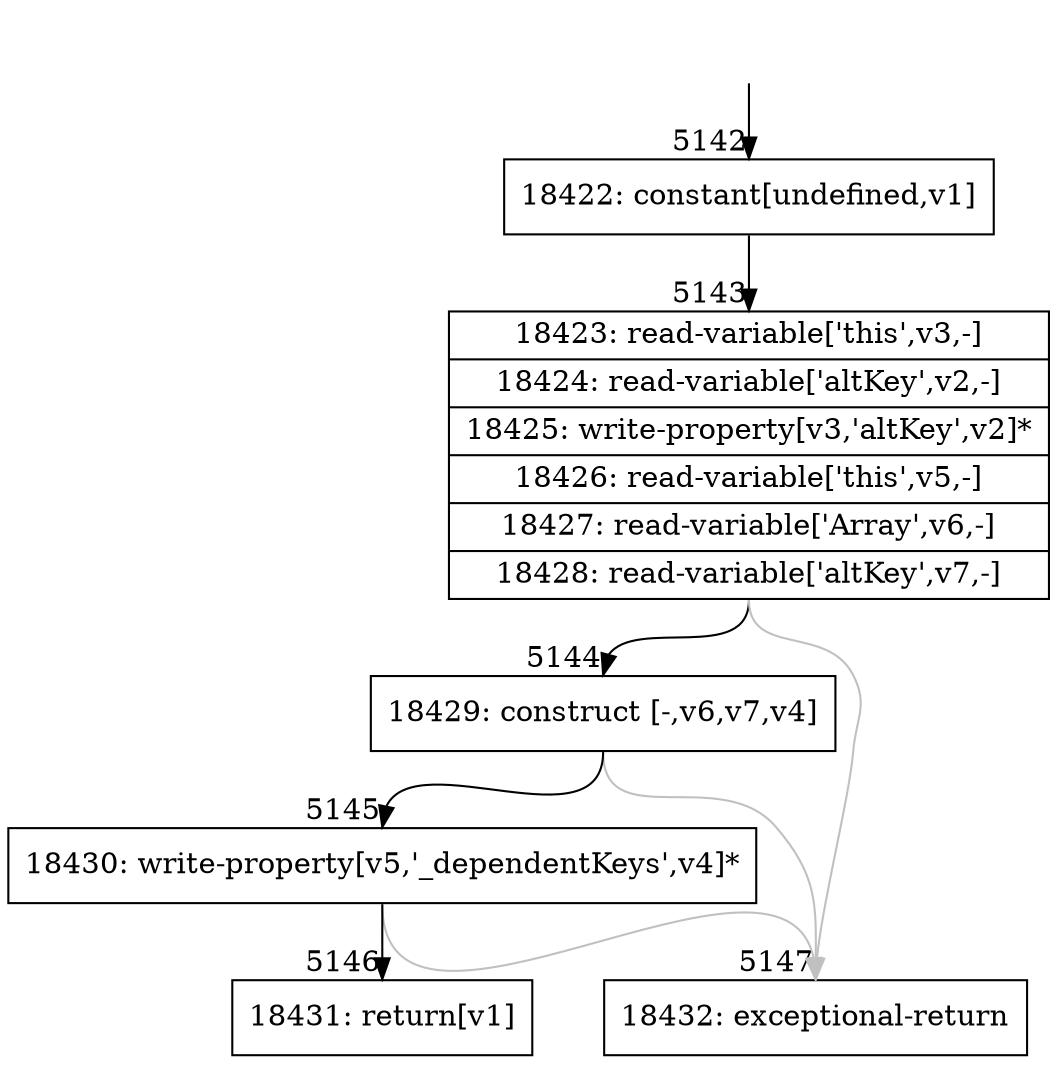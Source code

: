 digraph {
rankdir="TD"
BB_entry406[shape=none,label=""];
BB_entry406 -> BB5142 [tailport=s, headport=n, headlabel="    5142"]
BB5142 [shape=record label="{18422: constant[undefined,v1]}" ] 
BB5142 -> BB5143 [tailport=s, headport=n, headlabel="      5143"]
BB5143 [shape=record label="{18423: read-variable['this',v3,-]|18424: read-variable['altKey',v2,-]|18425: write-property[v3,'altKey',v2]*|18426: read-variable['this',v5,-]|18427: read-variable['Array',v6,-]|18428: read-variable['altKey',v7,-]}" ] 
BB5143 -> BB5144 [tailport=s, headport=n, headlabel="      5144"]
BB5143 -> BB5147 [tailport=s, headport=n, color=gray, headlabel="      5147"]
BB5144 [shape=record label="{18429: construct [-,v6,v7,v4]}" ] 
BB5144 -> BB5145 [tailport=s, headport=n, headlabel="      5145"]
BB5144 -> BB5147 [tailport=s, headport=n, color=gray]
BB5145 [shape=record label="{18430: write-property[v5,'_dependentKeys',v4]*}" ] 
BB5145 -> BB5146 [tailport=s, headport=n, headlabel="      5146"]
BB5145 -> BB5147 [tailport=s, headport=n, color=gray]
BB5146 [shape=record label="{18431: return[v1]}" ] 
BB5147 [shape=record label="{18432: exceptional-return}" ] 
//#$~ 9444
}
